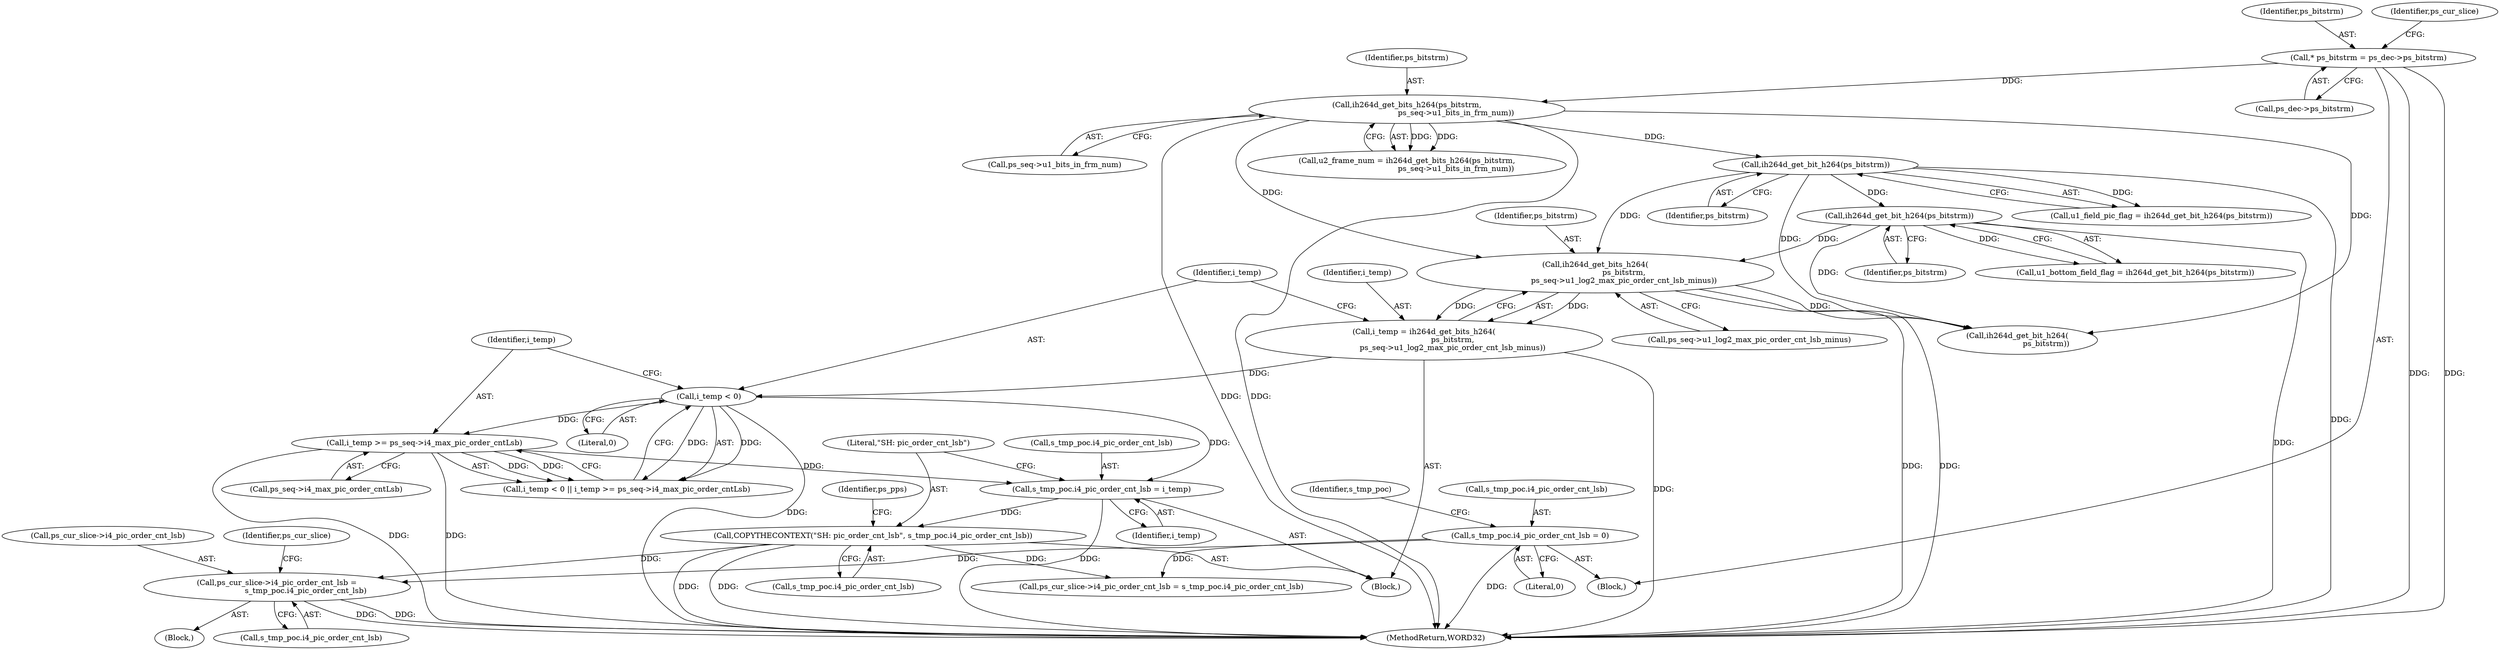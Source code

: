 digraph "0_Android_6c327afb263837bc90760c55c6605b26161a4eb9_0@pointer" {
"1001036" [label="(Call,ps_cur_slice->i4_pic_order_cnt_lsb =\n                        s_tmp_poc.i4_pic_order_cnt_lsb)"];
"1000741" [label="(Call,COPYTHECONTEXT(\"SH: pic_order_cnt_lsb\", s_tmp_poc.i4_pic_order_cnt_lsb))"];
"1000736" [label="(Call,s_tmp_poc.i4_pic_order_cnt_lsb = i_temp)"];
"1000729" [label="(Call,i_temp >= ps_seq->i4_max_pic_order_cntLsb)"];
"1000726" [label="(Call,i_temp < 0)"];
"1000717" [label="(Call,i_temp = ih264d_get_bits_h264(\n                        ps_bitstrm,\n                        ps_seq->u1_log2_max_pic_order_cnt_lsb_minus))"];
"1000719" [label="(Call,ih264d_get_bits_h264(\n                        ps_bitstrm,\n                        ps_seq->u1_log2_max_pic_order_cnt_lsb_minus))"];
"1000616" [label="(Call,ih264d_get_bit_h264(ps_bitstrm))"];
"1000449" [label="(Call,ih264d_get_bits_h264(ps_bitstrm,\n                                         ps_seq->u1_bits_in_frm_num))"];
"1000160" [label="(Call,* ps_bitstrm = ps_dec->ps_bitstrm)"];
"1000636" [label="(Call,ih264d_get_bit_h264(ps_bitstrm))"];
"1000697" [label="(Call,s_tmp_poc.i4_pic_order_cnt_lsb = 0)"];
"1000730" [label="(Identifier,i_temp)"];
"1000161" [label="(Identifier,ps_bitstrm)"];
"1000743" [label="(Call,s_tmp_poc.i4_pic_order_cnt_lsb)"];
"1000717" [label="(Call,i_temp = ih264d_get_bits_h264(\n                        ps_bitstrm,\n                        ps_seq->u1_log2_max_pic_order_cnt_lsb_minus))"];
"1000720" [label="(Identifier,ps_bitstrm)"];
"1000160" [label="(Call,* ps_bitstrm = ps_dec->ps_bitstrm)"];
"1000741" [label="(Call,COPYTHECONTEXT(\"SH: pic_order_cnt_lsb\", s_tmp_poc.i4_pic_order_cnt_lsb))"];
"1000701" [label="(Literal,0)"];
"1001479" [label="(Call,ps_cur_slice->i4_pic_order_cnt_lsb = s_tmp_poc.i4_pic_order_cnt_lsb)"];
"1000716" [label="(Block,)"];
"1000614" [label="(Call,u1_field_pic_flag = ih264d_get_bit_h264(ps_bitstrm))"];
"1000617" [label="(Identifier,ps_bitstrm)"];
"1001036" [label="(Call,ps_cur_slice->i4_pic_order_cnt_lsb =\n                        s_tmp_poc.i4_pic_order_cnt_lsb)"];
"1001037" [label="(Call,ps_cur_slice->i4_pic_order_cnt_lsb)"];
"1000158" [label="(Block,)"];
"1000719" [label="(Call,ih264d_get_bits_h264(\n                        ps_bitstrm,\n                        ps_seq->u1_log2_max_pic_order_cnt_lsb_minus))"];
"1000637" [label="(Identifier,ps_bitstrm)"];
"1000616" [label="(Call,ih264d_get_bit_h264(ps_bitstrm))"];
"1000737" [label="(Call,s_tmp_poc.i4_pic_order_cnt_lsb)"];
"1000697" [label="(Call,s_tmp_poc.i4_pic_order_cnt_lsb = 0)"];
"1000731" [label="(Call,ps_seq->i4_max_pic_order_cntLsb)"];
"1000736" [label="(Call,s_tmp_poc.i4_pic_order_cnt_lsb = i_temp)"];
"1000750" [label="(Identifier,ps_pps)"];
"1000636" [label="(Call,ih264d_get_bit_h264(ps_bitstrm))"];
"1001008" [label="(Block,)"];
"1000740" [label="(Identifier,i_temp)"];
"1000162" [label="(Call,ps_dec->ps_bitstrm)"];
"1000704" [label="(Identifier,s_tmp_poc)"];
"1000728" [label="(Literal,0)"];
"1000726" [label="(Call,i_temp < 0)"];
"1000698" [label="(Call,s_tmp_poc.i4_pic_order_cnt_lsb)"];
"1002606" [label="(MethodReturn,WORD32)"];
"1000447" [label="(Call,u2_frame_num = ih264d_get_bits_h264(ps_bitstrm,\n                                         ps_seq->u1_bits_in_frm_num))"];
"1000169" [label="(Identifier,ps_cur_slice)"];
"1000451" [label="(Call,ps_seq->u1_bits_in_frm_num)"];
"1000450" [label="(Identifier,ps_bitstrm)"];
"1000634" [label="(Call,u1_bottom_field_flag = ih264d_get_bit_h264(ps_bitstrm))"];
"1001045" [label="(Identifier,ps_cur_slice)"];
"1000725" [label="(Call,i_temp < 0 || i_temp >= ps_seq->i4_max_pic_order_cntLsb)"];
"1000727" [label="(Identifier,i_temp)"];
"1001040" [label="(Call,s_tmp_poc.i4_pic_order_cnt_lsb)"];
"1000721" [label="(Call,ps_seq->u1_log2_max_pic_order_cnt_lsb_minus)"];
"1000449" [label="(Call,ih264d_get_bits_h264(ps_bitstrm,\n                                         ps_seq->u1_bits_in_frm_num))"];
"1000742" [label="(Literal,\"SH: pic_order_cnt_lsb\")"];
"1001532" [label="(Call,ih264d_get_bit_h264(\n                        ps_bitstrm))"];
"1000729" [label="(Call,i_temp >= ps_seq->i4_max_pic_order_cntLsb)"];
"1000718" [label="(Identifier,i_temp)"];
"1001036" -> "1001008"  [label="AST: "];
"1001036" -> "1001040"  [label="CFG: "];
"1001037" -> "1001036"  [label="AST: "];
"1001040" -> "1001036"  [label="AST: "];
"1001045" -> "1001036"  [label="CFG: "];
"1001036" -> "1002606"  [label="DDG: "];
"1001036" -> "1002606"  [label="DDG: "];
"1000741" -> "1001036"  [label="DDG: "];
"1000697" -> "1001036"  [label="DDG: "];
"1000741" -> "1000716"  [label="AST: "];
"1000741" -> "1000743"  [label="CFG: "];
"1000742" -> "1000741"  [label="AST: "];
"1000743" -> "1000741"  [label="AST: "];
"1000750" -> "1000741"  [label="CFG: "];
"1000741" -> "1002606"  [label="DDG: "];
"1000741" -> "1002606"  [label="DDG: "];
"1000736" -> "1000741"  [label="DDG: "];
"1000741" -> "1001479"  [label="DDG: "];
"1000736" -> "1000716"  [label="AST: "];
"1000736" -> "1000740"  [label="CFG: "];
"1000737" -> "1000736"  [label="AST: "];
"1000740" -> "1000736"  [label="AST: "];
"1000742" -> "1000736"  [label="CFG: "];
"1000736" -> "1002606"  [label="DDG: "];
"1000729" -> "1000736"  [label="DDG: "];
"1000726" -> "1000736"  [label="DDG: "];
"1000729" -> "1000725"  [label="AST: "];
"1000729" -> "1000731"  [label="CFG: "];
"1000730" -> "1000729"  [label="AST: "];
"1000731" -> "1000729"  [label="AST: "];
"1000725" -> "1000729"  [label="CFG: "];
"1000729" -> "1002606"  [label="DDG: "];
"1000729" -> "1002606"  [label="DDG: "];
"1000729" -> "1000725"  [label="DDG: "];
"1000729" -> "1000725"  [label="DDG: "];
"1000726" -> "1000729"  [label="DDG: "];
"1000726" -> "1000725"  [label="AST: "];
"1000726" -> "1000728"  [label="CFG: "];
"1000727" -> "1000726"  [label="AST: "];
"1000728" -> "1000726"  [label="AST: "];
"1000730" -> "1000726"  [label="CFG: "];
"1000725" -> "1000726"  [label="CFG: "];
"1000726" -> "1002606"  [label="DDG: "];
"1000726" -> "1000725"  [label="DDG: "];
"1000726" -> "1000725"  [label="DDG: "];
"1000717" -> "1000726"  [label="DDG: "];
"1000717" -> "1000716"  [label="AST: "];
"1000717" -> "1000719"  [label="CFG: "];
"1000718" -> "1000717"  [label="AST: "];
"1000719" -> "1000717"  [label="AST: "];
"1000727" -> "1000717"  [label="CFG: "];
"1000717" -> "1002606"  [label="DDG: "];
"1000719" -> "1000717"  [label="DDG: "];
"1000719" -> "1000717"  [label="DDG: "];
"1000719" -> "1000721"  [label="CFG: "];
"1000720" -> "1000719"  [label="AST: "];
"1000721" -> "1000719"  [label="AST: "];
"1000719" -> "1002606"  [label="DDG: "];
"1000719" -> "1002606"  [label="DDG: "];
"1000616" -> "1000719"  [label="DDG: "];
"1000636" -> "1000719"  [label="DDG: "];
"1000449" -> "1000719"  [label="DDG: "];
"1000719" -> "1001532"  [label="DDG: "];
"1000616" -> "1000614"  [label="AST: "];
"1000616" -> "1000617"  [label="CFG: "];
"1000617" -> "1000616"  [label="AST: "];
"1000614" -> "1000616"  [label="CFG: "];
"1000616" -> "1002606"  [label="DDG: "];
"1000616" -> "1000614"  [label="DDG: "];
"1000449" -> "1000616"  [label="DDG: "];
"1000616" -> "1000636"  [label="DDG: "];
"1000616" -> "1001532"  [label="DDG: "];
"1000449" -> "1000447"  [label="AST: "];
"1000449" -> "1000451"  [label="CFG: "];
"1000450" -> "1000449"  [label="AST: "];
"1000451" -> "1000449"  [label="AST: "];
"1000447" -> "1000449"  [label="CFG: "];
"1000449" -> "1002606"  [label="DDG: "];
"1000449" -> "1002606"  [label="DDG: "];
"1000449" -> "1000447"  [label="DDG: "];
"1000449" -> "1000447"  [label="DDG: "];
"1000160" -> "1000449"  [label="DDG: "];
"1000449" -> "1001532"  [label="DDG: "];
"1000160" -> "1000158"  [label="AST: "];
"1000160" -> "1000162"  [label="CFG: "];
"1000161" -> "1000160"  [label="AST: "];
"1000162" -> "1000160"  [label="AST: "];
"1000169" -> "1000160"  [label="CFG: "];
"1000160" -> "1002606"  [label="DDG: "];
"1000160" -> "1002606"  [label="DDG: "];
"1000636" -> "1000634"  [label="AST: "];
"1000636" -> "1000637"  [label="CFG: "];
"1000637" -> "1000636"  [label="AST: "];
"1000634" -> "1000636"  [label="CFG: "];
"1000636" -> "1002606"  [label="DDG: "];
"1000636" -> "1000634"  [label="DDG: "];
"1000636" -> "1001532"  [label="DDG: "];
"1000697" -> "1000158"  [label="AST: "];
"1000697" -> "1000701"  [label="CFG: "];
"1000698" -> "1000697"  [label="AST: "];
"1000701" -> "1000697"  [label="AST: "];
"1000704" -> "1000697"  [label="CFG: "];
"1000697" -> "1002606"  [label="DDG: "];
"1000697" -> "1001479"  [label="DDG: "];
}
